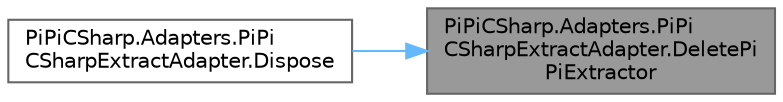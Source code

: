digraph "PiPiCSharp.Adapters.PiPiCSharpExtractAdapter.DeletePiPiExtractor"
{
 // LATEX_PDF_SIZE
  bgcolor="transparent";
  edge [fontname=Helvetica,fontsize=10,labelfontname=Helvetica,labelfontsize=10];
  node [fontname=Helvetica,fontsize=10,shape=box,height=0.2,width=0.4];
  rankdir="RL";
  Node1 [id="Node000001",label="PiPiCSharp.Adapters.PiPi\lCSharpExtractAdapter.DeletePi\lPiExtractor",height=0.2,width=0.4,color="gray40", fillcolor="grey60", style="filled", fontcolor="black",tooltip="Invoke c++ PiPiExtractor destructor."];
  Node1 -> Node2 [id="edge1_Node000001_Node000002",dir="back",color="steelblue1",style="solid",tooltip=" "];
  Node2 [id="Node000002",label="PiPiCSharp.Adapters.PiPi\lCSharpExtractAdapter.Dispose",height=0.2,width=0.4,color="grey40", fillcolor="white", style="filled",URL="$class_pi_pi_c_sharp_1_1_adapters_1_1_pi_pi_c_sharp_extract_adapter.html#a14a51775d3cc70a44c5ea38b6ecad353",tooltip="Invoke inner dispose."];
}
